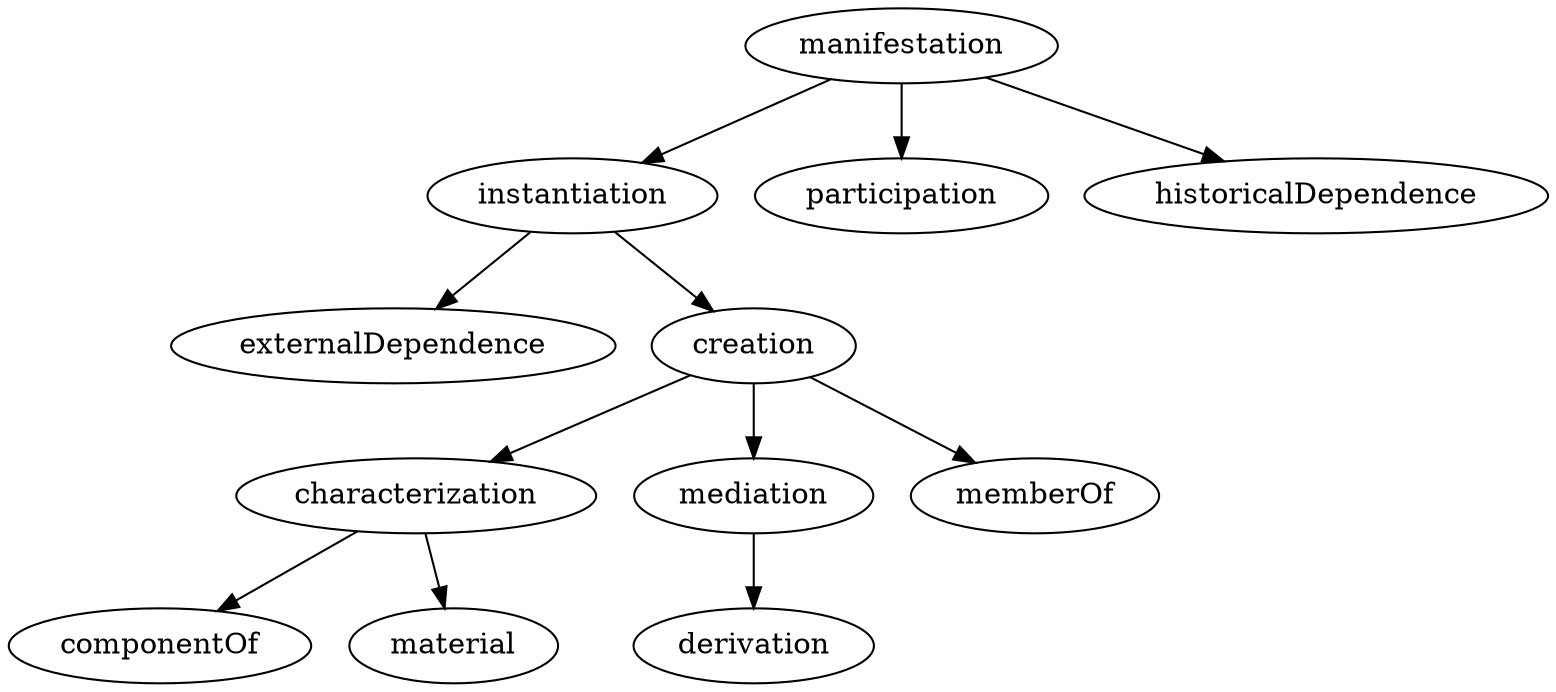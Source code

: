 strict digraph {
manifestation;
instantiation;
participation;
historicalDependence;
externalDependence;
creation;
characterization;
mediation;
memberOf;
componentOf;
material;
derivation;
manifestation -> instantiation;
manifestation -> participation;
manifestation -> historicalDependence;
instantiation -> externalDependence;
instantiation -> creation;
creation -> characterization;
creation -> mediation;
creation -> memberOf;
characterization -> componentOf;
characterization -> material;
mediation -> derivation;
}

